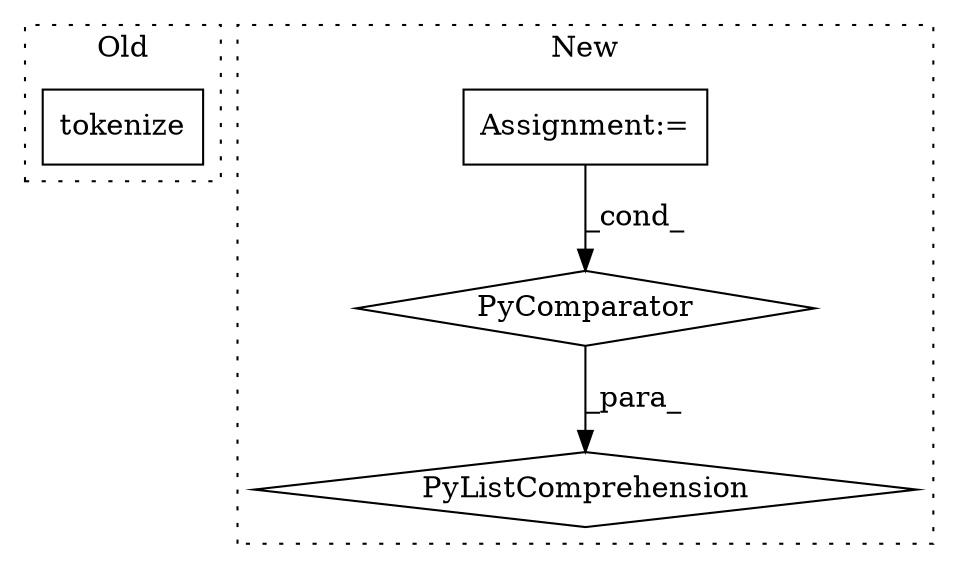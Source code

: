 digraph G {
subgraph cluster0 {
1 [label="tokenize" a="32" s="3985,4002" l="9,1" shape="box"];
label = "Old";
style="dotted";
}
subgraph cluster1 {
2 [label="PyListComprehension" a="109" s="3811" l="102" shape="diamond"];
3 [label="Assignment:=" a="7" s="3880" l="25" shape="box"];
4 [label="PyComparator" a="113" s="3880" l="25" shape="diamond"];
label = "New";
style="dotted";
}
3 -> 4 [label="_cond_"];
4 -> 2 [label="_para_"];
}